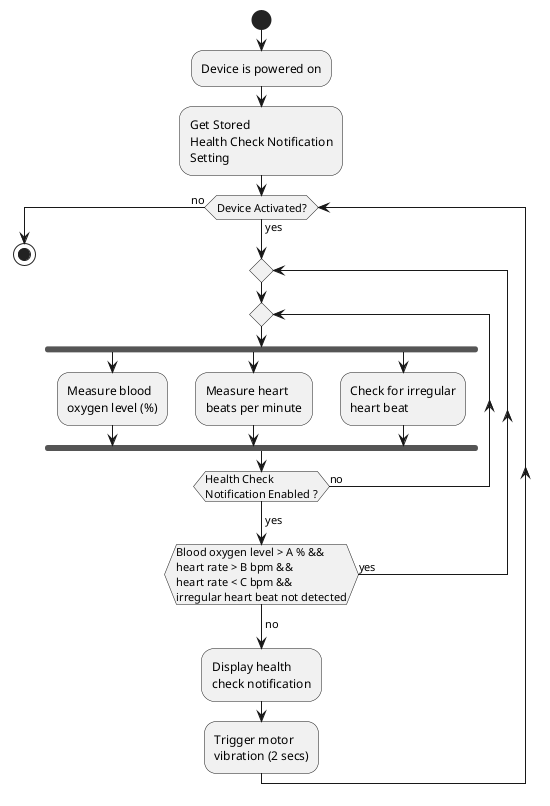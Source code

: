 @startuml

skinparam shadowing false

start

:Device is powered on;

:Get Stored\nHealth Check Notification\nSetting;

while (Device Activated?) is (yes)
    repeat
        repeat
            fork
                :Measure blood\noxygen level (%);
            fork again
                :Measure heart\nbeats per minute;
            fork again
                :Check for irregular\nheart beat;
            end fork
        repeat while (Health Check\nNotification Enabled ?) is (no) 
        -> yes;
    repeat while (Blood oxygen level > A % &&\nheart rate > B bpm &&\nheart rate < C bpm &&\nirregular heart beat not detected) is (yes)
    -> no;
    :Display health\ncheck notification;
    :Trigger motor\nvibration (2 secs);
endwhile (no)
stop
@enduml
